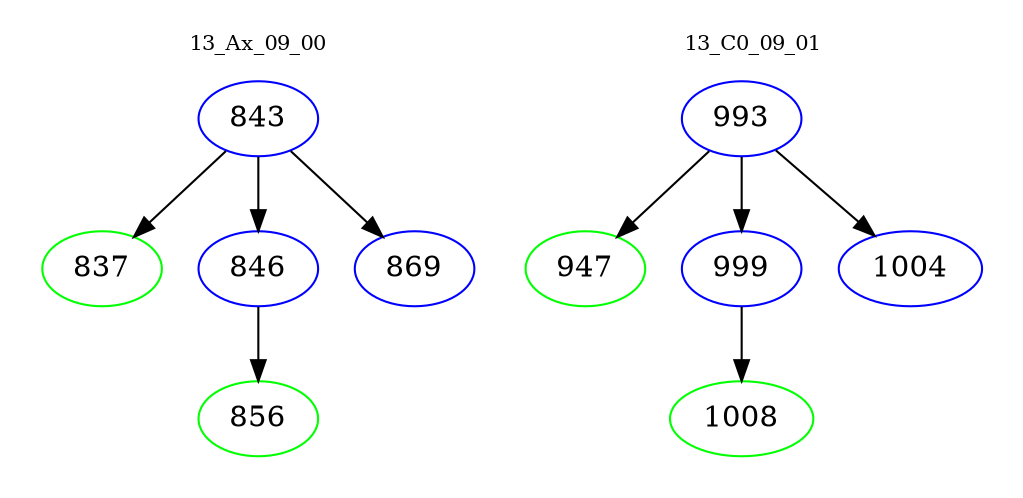 digraph{
subgraph cluster_0 {
color = white
label = "13_Ax_09_00";
fontsize=10;
T0_843 [label="843", color="blue"]
T0_843 -> T0_837 [color="black"]
T0_837 [label="837", color="green"]
T0_843 -> T0_846 [color="black"]
T0_846 [label="846", color="blue"]
T0_846 -> T0_856 [color="black"]
T0_856 [label="856", color="green"]
T0_843 -> T0_869 [color="black"]
T0_869 [label="869", color="blue"]
}
subgraph cluster_1 {
color = white
label = "13_C0_09_01";
fontsize=10;
T1_993 [label="993", color="blue"]
T1_993 -> T1_947 [color="black"]
T1_947 [label="947", color="green"]
T1_993 -> T1_999 [color="black"]
T1_999 [label="999", color="blue"]
T1_999 -> T1_1008 [color="black"]
T1_1008 [label="1008", color="green"]
T1_993 -> T1_1004 [color="black"]
T1_1004 [label="1004", color="blue"]
}
}
